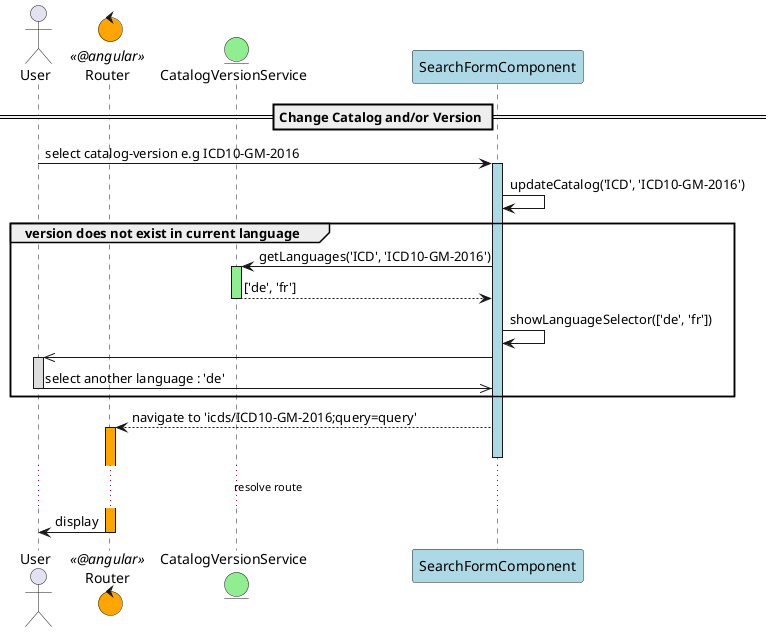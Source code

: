 @startuml
actor User
control Router <<@angular>> #orange

entity CatalogVersionService as VersionService #lightgreen
participant SearchFormComponent #lightblue



== Change Catalog and/or Version ==


User -> SearchFormComponent: select catalog-version e.g ICD10-GM-2016

activate SearchFormComponent #lightblue
SearchFormComponent -> SearchFormComponent: updateCatalog('ICD', 'ICD10-GM-2016')

group version does not exist in current language

  SearchFormComponent -> VersionService: getLanguages('ICD', 'ICD10-GM-2016')
  activate VersionService #lightgreen
  VersionService --> SearchFormComponent: ['de', 'fr']
  deactivate VersionService #lightgreen
  SearchFormComponent -> SearchFormComponent: showLanguageSelector(['de', 'fr'])
  SearchFormComponent ->> User
  activate User #dddddd
  User ->> SearchFormComponent: select another language : 'de'
  deactivate User

end

SearchFormComponent --> Router: navigate to 'icds/ICD10-GM-2016;query=query'
activate Router #orange
deactivate SearchFormComponent

...resolve route...
Router -> User: display
deactivate Router #orange

@enduml
